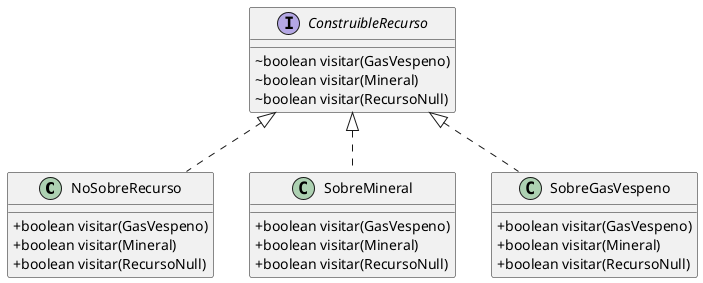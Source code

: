 @startuml
skinparam classAttributeIconSize 0
class NoSobreRecurso {
+ boolean visitar(GasVespeno)
+ boolean visitar(Mineral)
+ boolean visitar(RecursoNull)
}
class SobreMineral {
+ boolean visitar(GasVespeno)
+ boolean visitar(Mineral)
+ boolean visitar(RecursoNull)
}
interface ConstruibleRecurso {
~ boolean visitar(GasVespeno)
~ boolean visitar(Mineral)
~ boolean visitar(RecursoNull)
}
class SobreGasVespeno {
+ boolean visitar(GasVespeno)
+ boolean visitar(Mineral)
+ boolean visitar(RecursoNull)
}


ConstruibleRecurso <|.. NoSobreRecurso
ConstruibleRecurso <|.. SobreMineral
ConstruibleRecurso <|.. SobreGasVespeno
@enduml